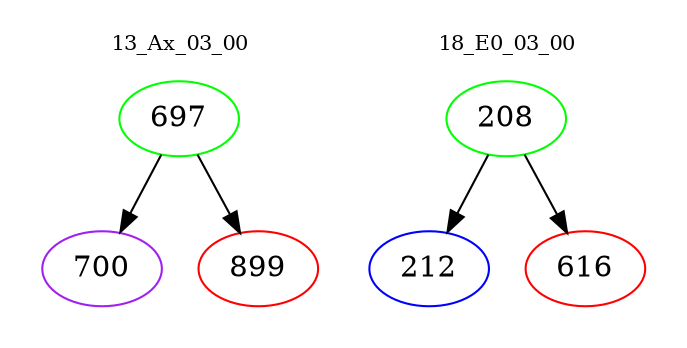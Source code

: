 digraph{
subgraph cluster_0 {
color = white
label = "13_Ax_03_00";
fontsize=10;
T0_697 [label="697", color="green"]
T0_697 -> T0_700 [color="black"]
T0_700 [label="700", color="purple"]
T0_697 -> T0_899 [color="black"]
T0_899 [label="899", color="red"]
}
subgraph cluster_1 {
color = white
label = "18_E0_03_00";
fontsize=10;
T1_208 [label="208", color="green"]
T1_208 -> T1_212 [color="black"]
T1_212 [label="212", color="blue"]
T1_208 -> T1_616 [color="black"]
T1_616 [label="616", color="red"]
}
}
